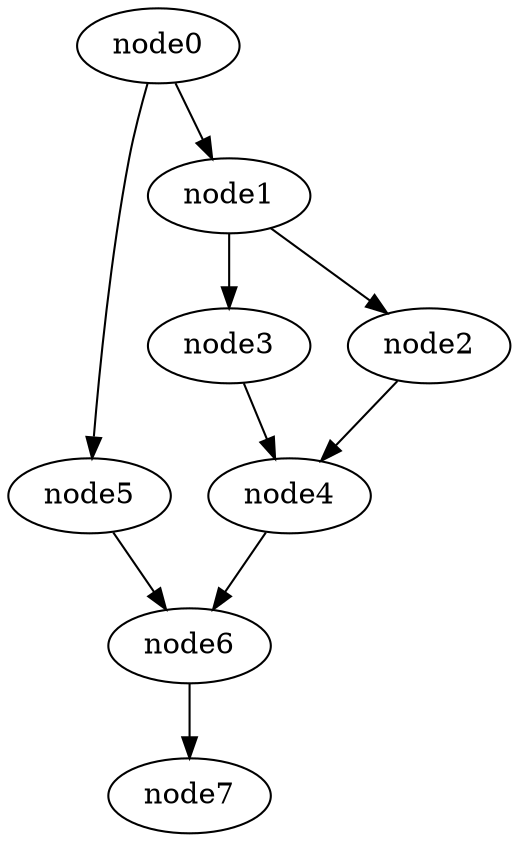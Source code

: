 digraph g{
	node7
	node6 -> node7
	node5 -> node6
	node4 -> node6
	node3 -> node4
	node2 -> node4
	node1 -> node3
	node1 -> node2
	node0 -> node5
	node0 -> node1
}
